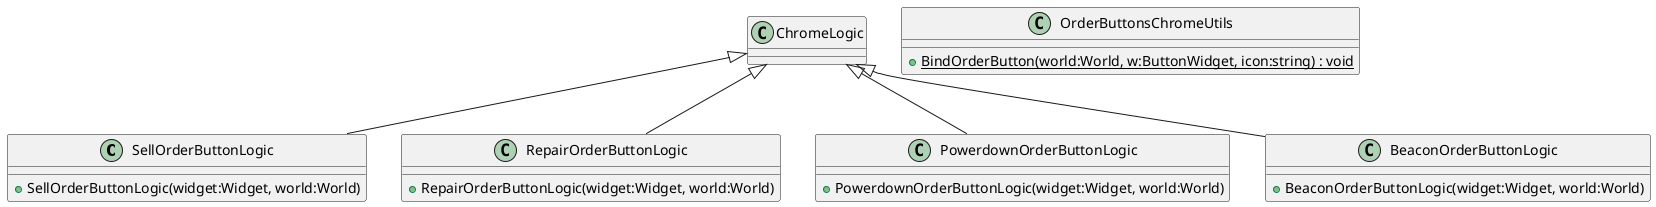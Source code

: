 @startuml
class SellOrderButtonLogic {
    + SellOrderButtonLogic(widget:Widget, world:World)
}
class RepairOrderButtonLogic {
    + RepairOrderButtonLogic(widget:Widget, world:World)
}
class PowerdownOrderButtonLogic {
    + PowerdownOrderButtonLogic(widget:Widget, world:World)
}
class BeaconOrderButtonLogic {
    + BeaconOrderButtonLogic(widget:Widget, world:World)
}
class OrderButtonsChromeUtils {
    + {static} BindOrderButton(world:World, w:ButtonWidget, icon:string) : void
}
ChromeLogic <|-- SellOrderButtonLogic
ChromeLogic <|-- RepairOrderButtonLogic
ChromeLogic <|-- PowerdownOrderButtonLogic
ChromeLogic <|-- BeaconOrderButtonLogic
@enduml
